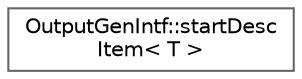 digraph "Graphical Class Hierarchy"
{
 // INTERACTIVE_SVG=YES
 // LATEX_PDF_SIZE
  bgcolor="transparent";
  edge [fontname=Helvetica,fontsize=10,labelfontname=Helvetica,labelfontsize=10];
  node [fontname=Helvetica,fontsize=10,shape=box,height=0.2,width=0.4];
  rankdir="LR";
  Node0 [label="OutputGenIntf::startDesc\lItem\< T \>",height=0.2,width=0.4,color="grey40", fillcolor="white", style="filled",URL="$d1/d76/struct_output_gen_intf_1_1start_desc_item.html",tooltip=" "];
}
